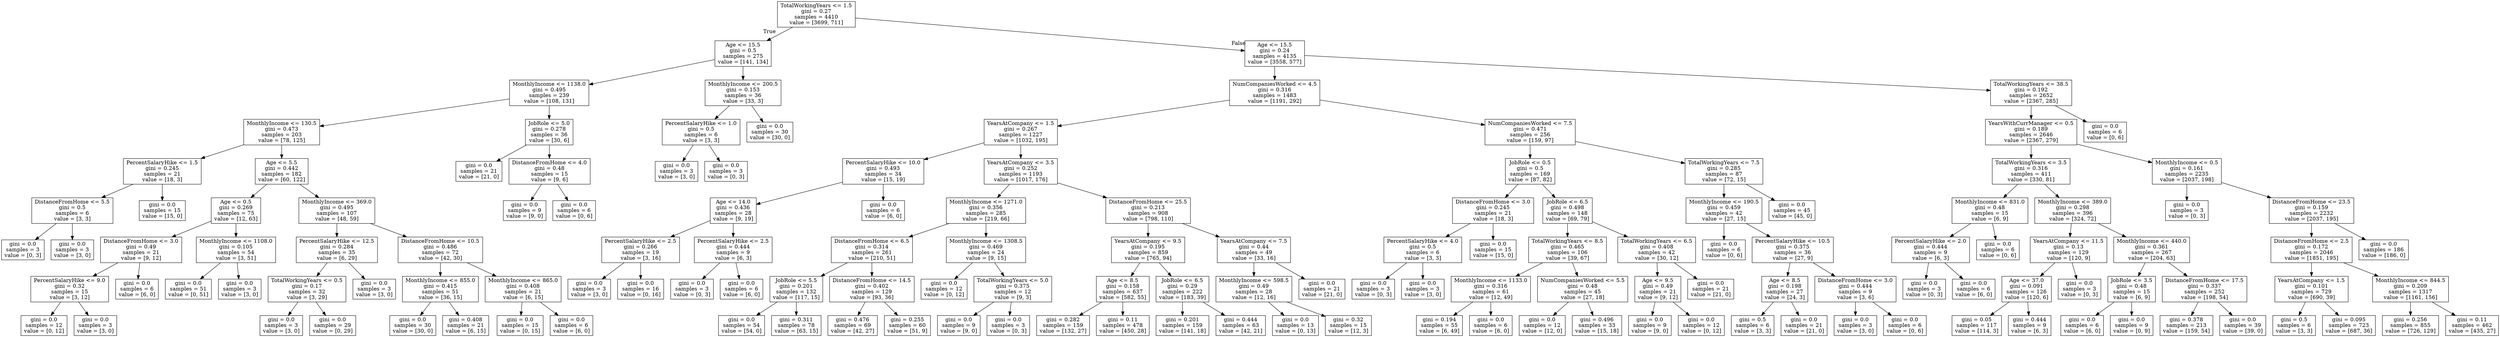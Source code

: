 digraph Tree {
node [shape=box] ;
0 [label="TotalWorkingYears <= 1.5\ngini = 0.27\nsamples = 4410\nvalue = [3699, 711]"] ;
1 [label="Age <= 15.5\ngini = 0.5\nsamples = 275\nvalue = [141, 134]"] ;
0 -> 1 [labeldistance=2.5, labelangle=45, headlabel="True"] ;
2 [label="MonthlyIncome <= 1138.0\ngini = 0.495\nsamples = 239\nvalue = [108, 131]"] ;
1 -> 2 ;
3 [label="MonthlyIncome <= 130.5\ngini = 0.473\nsamples = 203\nvalue = [78, 125]"] ;
2 -> 3 ;
4 [label="PercentSalaryHike <= 1.5\ngini = 0.245\nsamples = 21\nvalue = [18, 3]"] ;
3 -> 4 ;
5 [label="DistanceFromHome <= 5.5\ngini = 0.5\nsamples = 6\nvalue = [3, 3]"] ;
4 -> 5 ;
6 [label="gini = 0.0\nsamples = 3\nvalue = [0, 3]"] ;
5 -> 6 ;
7 [label="gini = 0.0\nsamples = 3\nvalue = [3, 0]"] ;
5 -> 7 ;
8 [label="gini = 0.0\nsamples = 15\nvalue = [15, 0]"] ;
4 -> 8 ;
9 [label="Age <= 5.5\ngini = 0.442\nsamples = 182\nvalue = [60, 122]"] ;
3 -> 9 ;
10 [label="Age <= 0.5\ngini = 0.269\nsamples = 75\nvalue = [12, 63]"] ;
9 -> 10 ;
11 [label="DistanceFromHome <= 3.0\ngini = 0.49\nsamples = 21\nvalue = [9, 12]"] ;
10 -> 11 ;
12 [label="PercentSalaryHike <= 9.0\ngini = 0.32\nsamples = 15\nvalue = [3, 12]"] ;
11 -> 12 ;
13 [label="gini = 0.0\nsamples = 12\nvalue = [0, 12]"] ;
12 -> 13 ;
14 [label="gini = 0.0\nsamples = 3\nvalue = [3, 0]"] ;
12 -> 14 ;
15 [label="gini = 0.0\nsamples = 6\nvalue = [6, 0]"] ;
11 -> 15 ;
16 [label="MonthlyIncome <= 1108.0\ngini = 0.105\nsamples = 54\nvalue = [3, 51]"] ;
10 -> 16 ;
17 [label="gini = 0.0\nsamples = 51\nvalue = [0, 51]"] ;
16 -> 17 ;
18 [label="gini = 0.0\nsamples = 3\nvalue = [3, 0]"] ;
16 -> 18 ;
19 [label="MonthlyIncome <= 369.0\ngini = 0.495\nsamples = 107\nvalue = [48, 59]"] ;
9 -> 19 ;
20 [label="PercentSalaryHike <= 12.5\ngini = 0.284\nsamples = 35\nvalue = [6, 29]"] ;
19 -> 20 ;
21 [label="TotalWorkingYears <= 0.5\ngini = 0.17\nsamples = 32\nvalue = [3, 29]"] ;
20 -> 21 ;
22 [label="gini = 0.0\nsamples = 3\nvalue = [3, 0]"] ;
21 -> 22 ;
23 [label="gini = 0.0\nsamples = 29\nvalue = [0, 29]"] ;
21 -> 23 ;
24 [label="gini = 0.0\nsamples = 3\nvalue = [3, 0]"] ;
20 -> 24 ;
25 [label="DistanceFromHome <= 10.5\ngini = 0.486\nsamples = 72\nvalue = [42, 30]"] ;
19 -> 25 ;
26 [label="MonthlyIncome <= 855.0\ngini = 0.415\nsamples = 51\nvalue = [36, 15]"] ;
25 -> 26 ;
27 [label="gini = 0.0\nsamples = 30\nvalue = [30, 0]"] ;
26 -> 27 ;
28 [label="gini = 0.408\nsamples = 21\nvalue = [6, 15]"] ;
26 -> 28 ;
29 [label="MonthlyIncome <= 865.0\ngini = 0.408\nsamples = 21\nvalue = [6, 15]"] ;
25 -> 29 ;
30 [label="gini = 0.0\nsamples = 15\nvalue = [0, 15]"] ;
29 -> 30 ;
31 [label="gini = 0.0\nsamples = 6\nvalue = [6, 0]"] ;
29 -> 31 ;
32 [label="JobRole <= 5.0\ngini = 0.278\nsamples = 36\nvalue = [30, 6]"] ;
2 -> 32 ;
33 [label="gini = 0.0\nsamples = 21\nvalue = [21, 0]"] ;
32 -> 33 ;
34 [label="DistanceFromHome <= 4.0\ngini = 0.48\nsamples = 15\nvalue = [9, 6]"] ;
32 -> 34 ;
35 [label="gini = 0.0\nsamples = 9\nvalue = [9, 0]"] ;
34 -> 35 ;
36 [label="gini = 0.0\nsamples = 6\nvalue = [0, 6]"] ;
34 -> 36 ;
37 [label="MonthlyIncome <= 200.5\ngini = 0.153\nsamples = 36\nvalue = [33, 3]"] ;
1 -> 37 ;
38 [label="PercentSalaryHike <= 1.0\ngini = 0.5\nsamples = 6\nvalue = [3, 3]"] ;
37 -> 38 ;
39 [label="gini = 0.0\nsamples = 3\nvalue = [3, 0]"] ;
38 -> 39 ;
40 [label="gini = 0.0\nsamples = 3\nvalue = [0, 3]"] ;
38 -> 40 ;
41 [label="gini = 0.0\nsamples = 30\nvalue = [30, 0]"] ;
37 -> 41 ;
42 [label="Age <= 15.5\ngini = 0.24\nsamples = 4135\nvalue = [3558, 577]"] ;
0 -> 42 [labeldistance=2.5, labelangle=-45, headlabel="False"] ;
43 [label="NumCompaniesWorked <= 4.5\ngini = 0.316\nsamples = 1483\nvalue = [1191, 292]"] ;
42 -> 43 ;
44 [label="YearsAtCompany <= 1.5\ngini = 0.267\nsamples = 1227\nvalue = [1032, 195]"] ;
43 -> 44 ;
45 [label="PercentSalaryHike <= 10.0\ngini = 0.493\nsamples = 34\nvalue = [15, 19]"] ;
44 -> 45 ;
46 [label="Age <= 14.0\ngini = 0.436\nsamples = 28\nvalue = [9, 19]"] ;
45 -> 46 ;
47 [label="PercentSalaryHike <= 2.5\ngini = 0.266\nsamples = 19\nvalue = [3, 16]"] ;
46 -> 47 ;
48 [label="gini = 0.0\nsamples = 3\nvalue = [3, 0]"] ;
47 -> 48 ;
49 [label="gini = 0.0\nsamples = 16\nvalue = [0, 16]"] ;
47 -> 49 ;
50 [label="PercentSalaryHike <= 2.5\ngini = 0.444\nsamples = 9\nvalue = [6, 3]"] ;
46 -> 50 ;
51 [label="gini = 0.0\nsamples = 3\nvalue = [0, 3]"] ;
50 -> 51 ;
52 [label="gini = 0.0\nsamples = 6\nvalue = [6, 0]"] ;
50 -> 52 ;
53 [label="gini = 0.0\nsamples = 6\nvalue = [6, 0]"] ;
45 -> 53 ;
54 [label="YearsAtCompany <= 3.5\ngini = 0.252\nsamples = 1193\nvalue = [1017, 176]"] ;
44 -> 54 ;
55 [label="MonthlyIncome <= 1271.0\ngini = 0.356\nsamples = 285\nvalue = [219, 66]"] ;
54 -> 55 ;
56 [label="DistanceFromHome <= 6.5\ngini = 0.314\nsamples = 261\nvalue = [210, 51]"] ;
55 -> 56 ;
57 [label="JobRole <= 5.5\ngini = 0.201\nsamples = 132\nvalue = [117, 15]"] ;
56 -> 57 ;
58 [label="gini = 0.0\nsamples = 54\nvalue = [54, 0]"] ;
57 -> 58 ;
59 [label="gini = 0.311\nsamples = 78\nvalue = [63, 15]"] ;
57 -> 59 ;
60 [label="DistanceFromHome <= 14.5\ngini = 0.402\nsamples = 129\nvalue = [93, 36]"] ;
56 -> 60 ;
61 [label="gini = 0.476\nsamples = 69\nvalue = [42, 27]"] ;
60 -> 61 ;
62 [label="gini = 0.255\nsamples = 60\nvalue = [51, 9]"] ;
60 -> 62 ;
63 [label="MonthlyIncome <= 1308.5\ngini = 0.469\nsamples = 24\nvalue = [9, 15]"] ;
55 -> 63 ;
64 [label="gini = 0.0\nsamples = 12\nvalue = [0, 12]"] ;
63 -> 64 ;
65 [label="TotalWorkingYears <= 5.0\ngini = 0.375\nsamples = 12\nvalue = [9, 3]"] ;
63 -> 65 ;
66 [label="gini = 0.0\nsamples = 9\nvalue = [9, 0]"] ;
65 -> 66 ;
67 [label="gini = 0.0\nsamples = 3\nvalue = [0, 3]"] ;
65 -> 67 ;
68 [label="DistanceFromHome <= 25.5\ngini = 0.213\nsamples = 908\nvalue = [798, 110]"] ;
54 -> 68 ;
69 [label="YearsAtCompany <= 9.5\ngini = 0.195\nsamples = 859\nvalue = [765, 94]"] ;
68 -> 69 ;
70 [label="Age <= 8.5\ngini = 0.158\nsamples = 637\nvalue = [582, 55]"] ;
69 -> 70 ;
71 [label="gini = 0.282\nsamples = 159\nvalue = [132, 27]"] ;
70 -> 71 ;
72 [label="gini = 0.11\nsamples = 478\nvalue = [450, 28]"] ;
70 -> 72 ;
73 [label="JobRole <= 6.5\ngini = 0.29\nsamples = 222\nvalue = [183, 39]"] ;
69 -> 73 ;
74 [label="gini = 0.201\nsamples = 159\nvalue = [141, 18]"] ;
73 -> 74 ;
75 [label="gini = 0.444\nsamples = 63\nvalue = [42, 21]"] ;
73 -> 75 ;
76 [label="YearsAtCompany <= 7.5\ngini = 0.44\nsamples = 49\nvalue = [33, 16]"] ;
68 -> 76 ;
77 [label="MonthlyIncome <= 598.5\ngini = 0.49\nsamples = 28\nvalue = [12, 16]"] ;
76 -> 77 ;
78 [label="gini = 0.0\nsamples = 13\nvalue = [0, 13]"] ;
77 -> 78 ;
79 [label="gini = 0.32\nsamples = 15\nvalue = [12, 3]"] ;
77 -> 79 ;
80 [label="gini = 0.0\nsamples = 21\nvalue = [21, 0]"] ;
76 -> 80 ;
81 [label="NumCompaniesWorked <= 7.5\ngini = 0.471\nsamples = 256\nvalue = [159, 97]"] ;
43 -> 81 ;
82 [label="JobRole <= 0.5\ngini = 0.5\nsamples = 169\nvalue = [87, 82]"] ;
81 -> 82 ;
83 [label="DistanceFromHome <= 3.0\ngini = 0.245\nsamples = 21\nvalue = [18, 3]"] ;
82 -> 83 ;
84 [label="PercentSalaryHike <= 4.0\ngini = 0.5\nsamples = 6\nvalue = [3, 3]"] ;
83 -> 84 ;
85 [label="gini = 0.0\nsamples = 3\nvalue = [0, 3]"] ;
84 -> 85 ;
86 [label="gini = 0.0\nsamples = 3\nvalue = [3, 0]"] ;
84 -> 86 ;
87 [label="gini = 0.0\nsamples = 15\nvalue = [15, 0]"] ;
83 -> 87 ;
88 [label="JobRole <= 6.5\ngini = 0.498\nsamples = 148\nvalue = [69, 79]"] ;
82 -> 88 ;
89 [label="TotalWorkingYears <= 8.5\ngini = 0.465\nsamples = 106\nvalue = [39, 67]"] ;
88 -> 89 ;
90 [label="MonthlyIncome <= 1133.0\ngini = 0.316\nsamples = 61\nvalue = [12, 49]"] ;
89 -> 90 ;
91 [label="gini = 0.194\nsamples = 55\nvalue = [6, 49]"] ;
90 -> 91 ;
92 [label="gini = 0.0\nsamples = 6\nvalue = [6, 0]"] ;
90 -> 92 ;
93 [label="NumCompaniesWorked <= 5.5\ngini = 0.48\nsamples = 45\nvalue = [27, 18]"] ;
89 -> 93 ;
94 [label="gini = 0.0\nsamples = 12\nvalue = [12, 0]"] ;
93 -> 94 ;
95 [label="gini = 0.496\nsamples = 33\nvalue = [15, 18]"] ;
93 -> 95 ;
96 [label="TotalWorkingYears <= 6.5\ngini = 0.408\nsamples = 42\nvalue = [30, 12]"] ;
88 -> 96 ;
97 [label="Age <= 9.5\ngini = 0.49\nsamples = 21\nvalue = [9, 12]"] ;
96 -> 97 ;
98 [label="gini = 0.0\nsamples = 9\nvalue = [9, 0]"] ;
97 -> 98 ;
99 [label="gini = 0.0\nsamples = 12\nvalue = [0, 12]"] ;
97 -> 99 ;
100 [label="gini = 0.0\nsamples = 21\nvalue = [21, 0]"] ;
96 -> 100 ;
101 [label="TotalWorkingYears <= 7.5\ngini = 0.285\nsamples = 87\nvalue = [72, 15]"] ;
81 -> 101 ;
102 [label="MonthlyIncome <= 190.5\ngini = 0.459\nsamples = 42\nvalue = [27, 15]"] ;
101 -> 102 ;
103 [label="gini = 0.0\nsamples = 6\nvalue = [0, 6]"] ;
102 -> 103 ;
104 [label="PercentSalaryHike <= 10.5\ngini = 0.375\nsamples = 36\nvalue = [27, 9]"] ;
102 -> 104 ;
105 [label="Age <= 8.5\ngini = 0.198\nsamples = 27\nvalue = [24, 3]"] ;
104 -> 105 ;
106 [label="gini = 0.5\nsamples = 6\nvalue = [3, 3]"] ;
105 -> 106 ;
107 [label="gini = 0.0\nsamples = 21\nvalue = [21, 0]"] ;
105 -> 107 ;
108 [label="DistanceFromHome <= 3.0\ngini = 0.444\nsamples = 9\nvalue = [3, 6]"] ;
104 -> 108 ;
109 [label="gini = 0.0\nsamples = 3\nvalue = [3, 0]"] ;
108 -> 109 ;
110 [label="gini = 0.0\nsamples = 6\nvalue = [0, 6]"] ;
108 -> 110 ;
111 [label="gini = 0.0\nsamples = 45\nvalue = [45, 0]"] ;
101 -> 111 ;
112 [label="TotalWorkingYears <= 38.5\ngini = 0.192\nsamples = 2652\nvalue = [2367, 285]"] ;
42 -> 112 ;
113 [label="YearsWithCurrManager <= 0.5\ngini = 0.189\nsamples = 2646\nvalue = [2367, 279]"] ;
112 -> 113 ;
114 [label="TotalWorkingYears <= 3.5\ngini = 0.316\nsamples = 411\nvalue = [330, 81]"] ;
113 -> 114 ;
115 [label="MonthlyIncome <= 831.0\ngini = 0.48\nsamples = 15\nvalue = [6, 9]"] ;
114 -> 115 ;
116 [label="PercentSalaryHike <= 2.0\ngini = 0.444\nsamples = 9\nvalue = [6, 3]"] ;
115 -> 116 ;
117 [label="gini = 0.0\nsamples = 3\nvalue = [0, 3]"] ;
116 -> 117 ;
118 [label="gini = 0.0\nsamples = 6\nvalue = [6, 0]"] ;
116 -> 118 ;
119 [label="gini = 0.0\nsamples = 6\nvalue = [0, 6]"] ;
115 -> 119 ;
120 [label="MonthlyIncome <= 389.0\ngini = 0.298\nsamples = 396\nvalue = [324, 72]"] ;
114 -> 120 ;
121 [label="YearsAtCompany <= 11.5\ngini = 0.13\nsamples = 129\nvalue = [120, 9]"] ;
120 -> 121 ;
122 [label="Age <= 37.0\ngini = 0.091\nsamples = 126\nvalue = [120, 6]"] ;
121 -> 122 ;
123 [label="gini = 0.05\nsamples = 117\nvalue = [114, 3]"] ;
122 -> 123 ;
124 [label="gini = 0.444\nsamples = 9\nvalue = [6, 3]"] ;
122 -> 124 ;
125 [label="gini = 0.0\nsamples = 3\nvalue = [0, 3]"] ;
121 -> 125 ;
126 [label="MonthlyIncome <= 440.0\ngini = 0.361\nsamples = 267\nvalue = [204, 63]"] ;
120 -> 126 ;
127 [label="JobRole <= 3.5\ngini = 0.48\nsamples = 15\nvalue = [6, 9]"] ;
126 -> 127 ;
128 [label="gini = 0.0\nsamples = 6\nvalue = [6, 0]"] ;
127 -> 128 ;
129 [label="gini = 0.0\nsamples = 9\nvalue = [0, 9]"] ;
127 -> 129 ;
130 [label="DistanceFromHome <= 17.5\ngini = 0.337\nsamples = 252\nvalue = [198, 54]"] ;
126 -> 130 ;
131 [label="gini = 0.378\nsamples = 213\nvalue = [159, 54]"] ;
130 -> 131 ;
132 [label="gini = 0.0\nsamples = 39\nvalue = [39, 0]"] ;
130 -> 132 ;
133 [label="MonthlyIncome <= 0.5\ngini = 0.161\nsamples = 2235\nvalue = [2037, 198]"] ;
113 -> 133 ;
134 [label="gini = 0.0\nsamples = 3\nvalue = [0, 3]"] ;
133 -> 134 ;
135 [label="DistanceFromHome <= 23.5\ngini = 0.159\nsamples = 2232\nvalue = [2037, 195]"] ;
133 -> 135 ;
136 [label="DistanceFromHome <= 2.5\ngini = 0.172\nsamples = 2046\nvalue = [1851, 195]"] ;
135 -> 136 ;
137 [label="YearsAtCompany <= 1.5\ngini = 0.101\nsamples = 729\nvalue = [690, 39]"] ;
136 -> 137 ;
138 [label="gini = 0.5\nsamples = 6\nvalue = [3, 3]"] ;
137 -> 138 ;
139 [label="gini = 0.095\nsamples = 723\nvalue = [687, 36]"] ;
137 -> 139 ;
140 [label="MonthlyIncome <= 844.5\ngini = 0.209\nsamples = 1317\nvalue = [1161, 156]"] ;
136 -> 140 ;
141 [label="gini = 0.256\nsamples = 855\nvalue = [726, 129]"] ;
140 -> 141 ;
142 [label="gini = 0.11\nsamples = 462\nvalue = [435, 27]"] ;
140 -> 142 ;
143 [label="gini = 0.0\nsamples = 186\nvalue = [186, 0]"] ;
135 -> 143 ;
144 [label="gini = 0.0\nsamples = 6\nvalue = [0, 6]"] ;
112 -> 144 ;
}